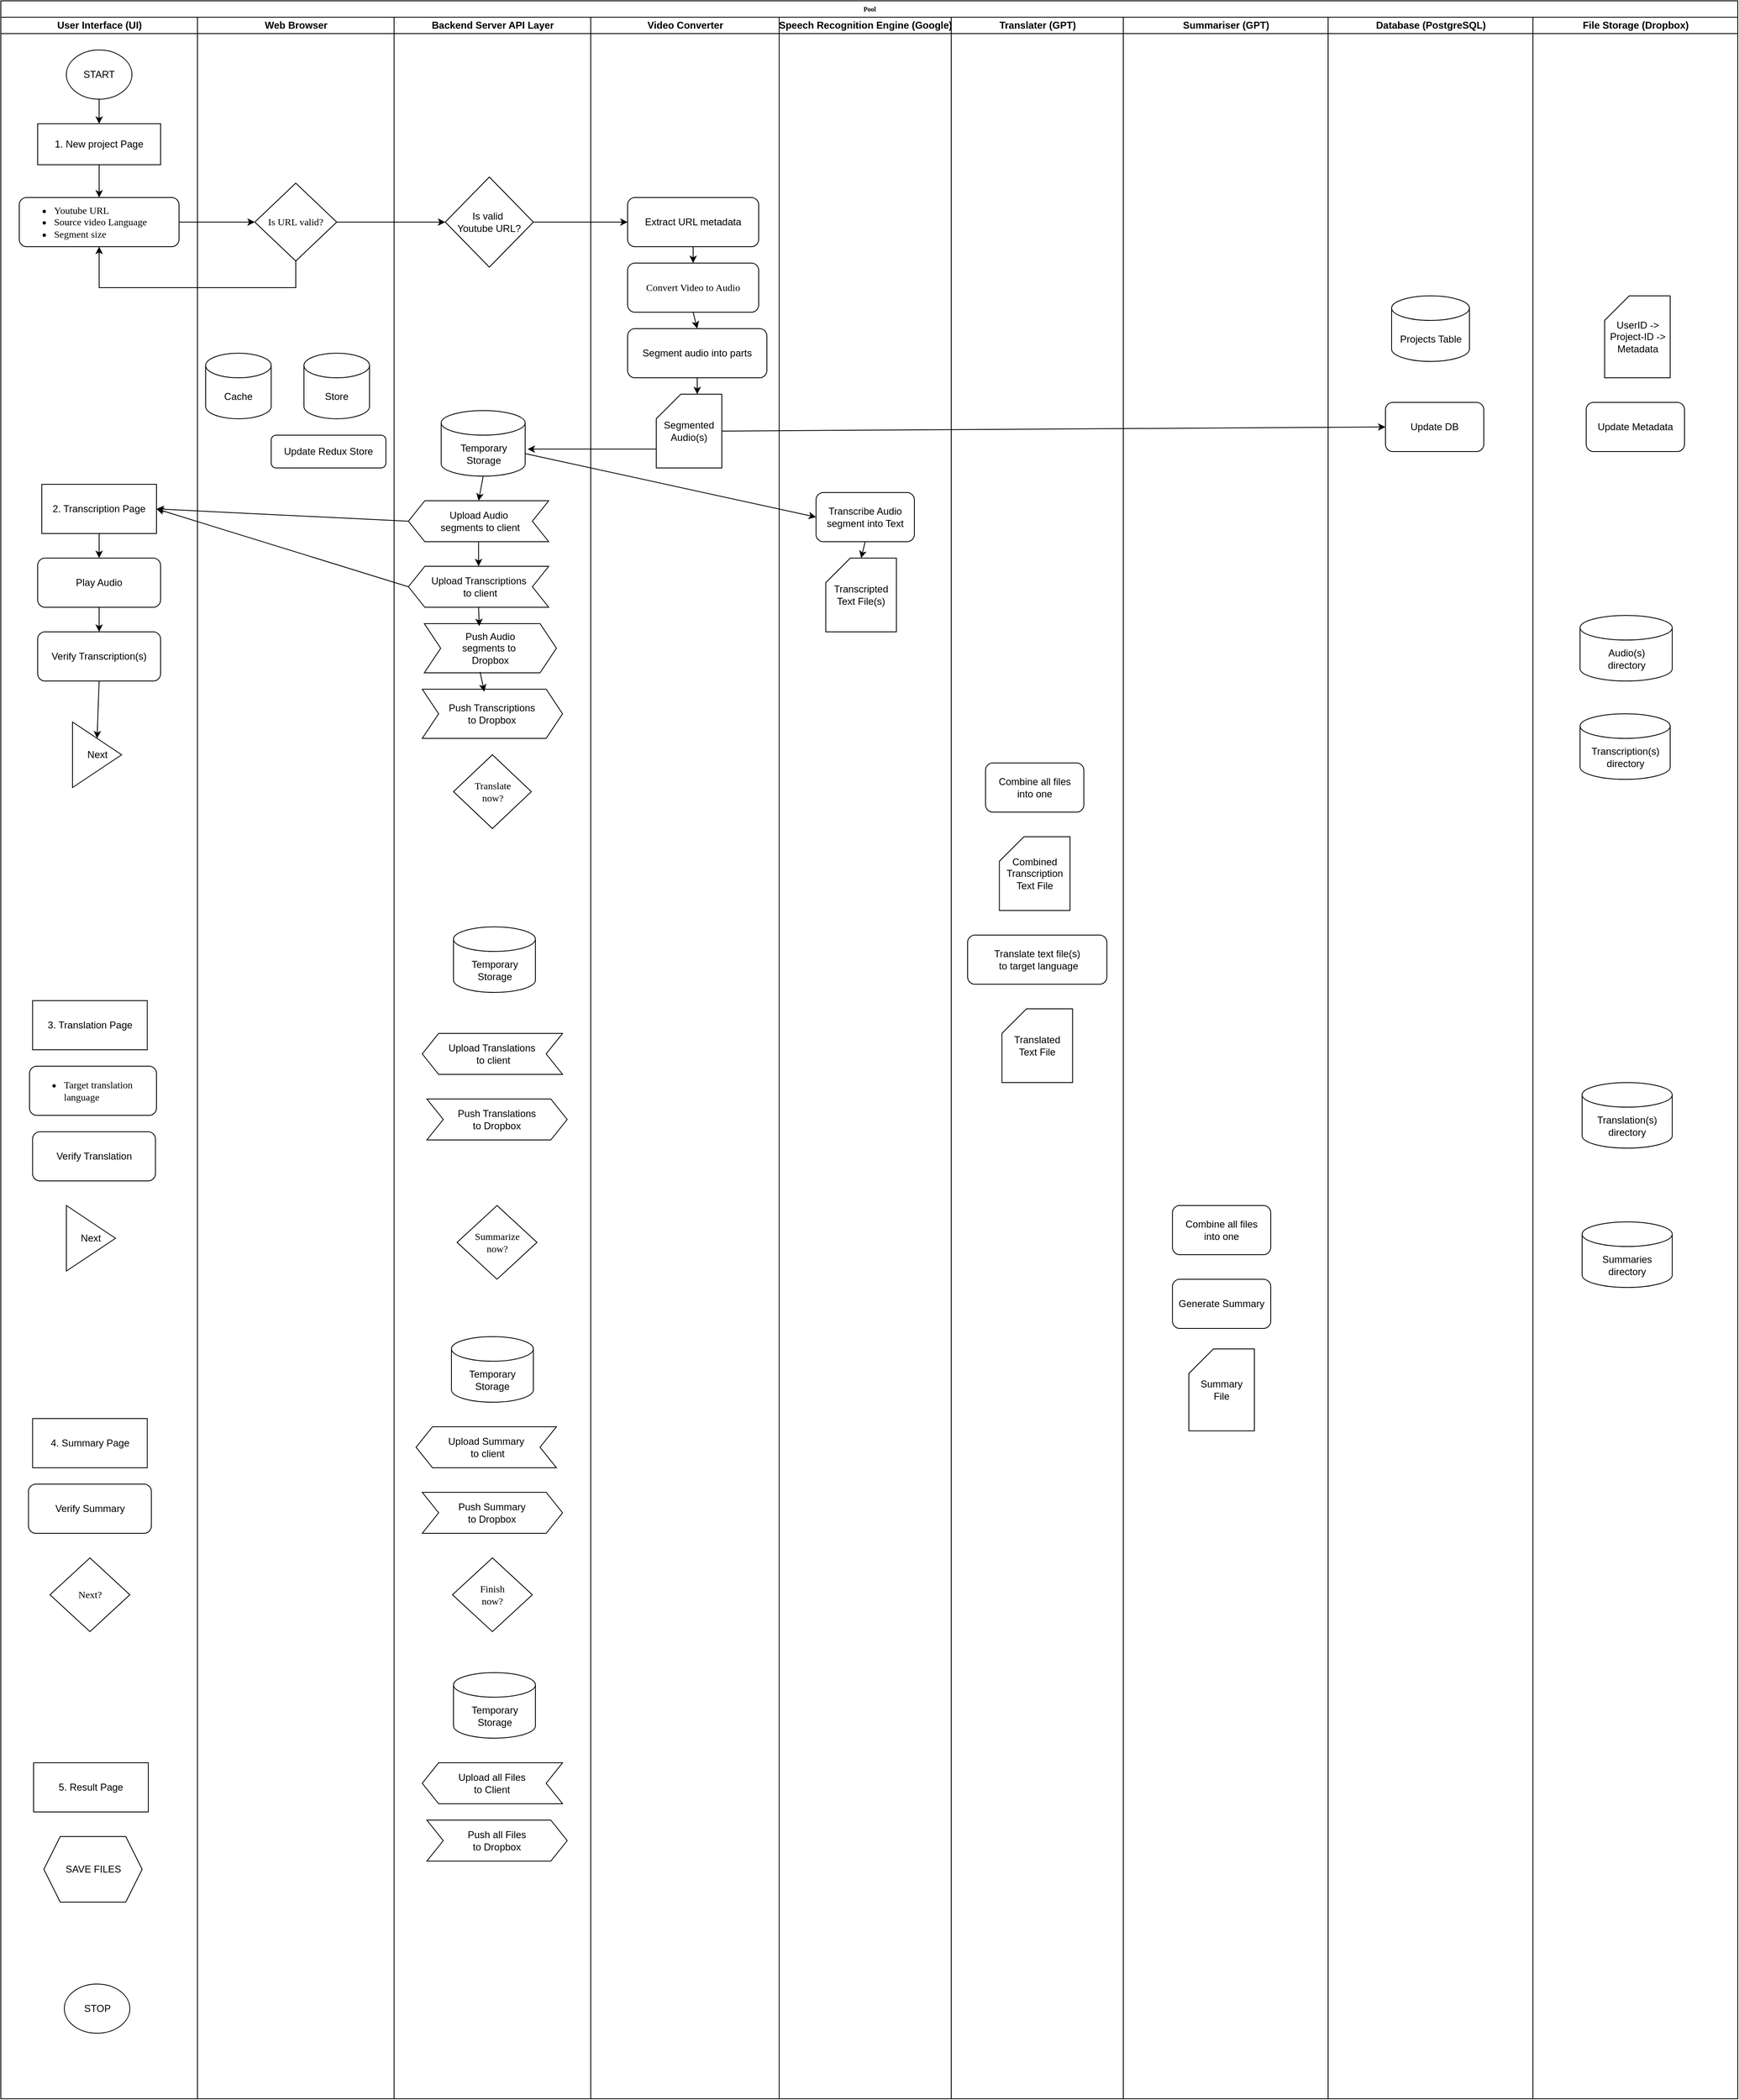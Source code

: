 <mxfile version="24.7.13">
  <diagram name="Page-1" id="74e2e168-ea6b-b213-b513-2b3c1d86103e">
    <mxGraphModel dx="1426" dy="827" grid="1" gridSize="10" guides="1" tooltips="1" connect="1" arrows="1" fold="1" page="1" pageScale="1" pageWidth="1100" pageHeight="850" background="none" math="0" shadow="0">
      <root>
        <mxCell id="0" />
        <mxCell id="1" parent="0" />
        <mxCell id="77e6c97f196da883-1" value="Pool" style="swimlane;html=1;childLayout=stackLayout;startSize=20;rounded=0;shadow=0;labelBackgroundColor=none;strokeWidth=1;fontFamily=Verdana;fontSize=8;align=center;" parent="1" vertex="1">
          <mxGeometry x="80" y="40" width="2120" height="2560" as="geometry" />
        </mxCell>
        <mxCell id="77e6c97f196da883-2" value="User Interface (UI)" style="swimlane;html=1;startSize=20;horizontal=1;" parent="77e6c97f196da883-1" vertex="1">
          <mxGeometry y="20" width="240" height="2540" as="geometry" />
        </mxCell>
        <mxCell id="77e6c97f196da883-8" value="&lt;span style=&quot;font-size: 12px;&quot;&gt;&lt;ul&gt;&lt;li&gt;Youtube URL&lt;br&gt;&lt;/li&gt;&lt;li&gt;Source video Language&lt;br&gt;&lt;/li&gt;&lt;li&gt;Segment size&lt;br&gt;&lt;/li&gt;&lt;/ul&gt;&lt;/span&gt;" style="rounded=1;whiteSpace=wrap;html=1;shadow=0;labelBackgroundColor=none;strokeWidth=1;fontFamily=Verdana;fontSize=14;align=left;" parent="77e6c97f196da883-2" vertex="1">
          <mxGeometry x="22.5" y="220" width="195" height="60" as="geometry" />
        </mxCell>
        <mxCell id="au-5CJNhv95WWCOJURfa-34" style="edgeStyle=orthogonalEdgeStyle;rounded=0;orthogonalLoop=1;jettySize=auto;html=1;entryX=0.5;entryY=0;entryDx=0;entryDy=0;" edge="1" parent="77e6c97f196da883-2" source="6zJ1nxUpefK5X0n5hMDf-39" target="6zJ1nxUpefK5X0n5hMDf-42">
          <mxGeometry relative="1" as="geometry" />
        </mxCell>
        <mxCell id="6zJ1nxUpefK5X0n5hMDf-39" value="START" style="ellipse;whiteSpace=wrap;html=1;" parent="77e6c97f196da883-2" vertex="1">
          <mxGeometry x="80" y="40" width="80" height="60" as="geometry" />
        </mxCell>
        <mxCell id="au-5CJNhv95WWCOJURfa-35" style="edgeStyle=orthogonalEdgeStyle;rounded=0;orthogonalLoop=1;jettySize=auto;html=1;entryX=0.5;entryY=0;entryDx=0;entryDy=0;" edge="1" parent="77e6c97f196da883-2" source="6zJ1nxUpefK5X0n5hMDf-42" target="77e6c97f196da883-8">
          <mxGeometry relative="1" as="geometry" />
        </mxCell>
        <mxCell id="6zJ1nxUpefK5X0n5hMDf-42" value="1. New project Page" style="rounded=0;whiteSpace=wrap;html=1;" parent="77e6c97f196da883-2" vertex="1">
          <mxGeometry x="45" y="130" width="150" height="50" as="geometry" />
        </mxCell>
        <mxCell id="6zJ1nxUpefK5X0n5hMDf-53" value="2. Transcription Page" style="rounded=0;whiteSpace=wrap;html=1;" parent="77e6c97f196da883-2" vertex="1">
          <mxGeometry x="50" y="570" width="140" height="60" as="geometry" />
        </mxCell>
        <mxCell id="6zJ1nxUpefK5X0n5hMDf-54" value="Verify Transcription(s)" style="rounded=1;whiteSpace=wrap;html=1;" parent="77e6c97f196da883-2" vertex="1">
          <mxGeometry x="45" y="750" width="150" height="60" as="geometry" />
        </mxCell>
        <mxCell id="6zJ1nxUpefK5X0n5hMDf-55" value="Play Audio" style="rounded=1;whiteSpace=wrap;html=1;" parent="77e6c97f196da883-2" vertex="1">
          <mxGeometry x="45" y="660" width="150" height="60" as="geometry" />
        </mxCell>
        <mxCell id="6zJ1nxUpefK5X0n5hMDf-56" value="3. Translation Page" style="rounded=0;whiteSpace=wrap;html=1;" parent="77e6c97f196da883-2" vertex="1">
          <mxGeometry x="38.75" y="1200" width="140" height="60" as="geometry" />
        </mxCell>
        <mxCell id="6zJ1nxUpefK5X0n5hMDf-60" value="&lt;span style=&quot;font-size: 12px;&quot;&gt;&lt;ul&gt;&lt;li&gt;Target translation language&lt;/li&gt;&lt;/ul&gt;&lt;/span&gt;" style="rounded=1;whiteSpace=wrap;html=1;shadow=0;labelBackgroundColor=none;strokeWidth=1;fontFamily=Verdana;fontSize=14;align=left;" parent="77e6c97f196da883-2" vertex="1">
          <mxGeometry x="35" y="1280" width="155" height="60" as="geometry" />
        </mxCell>
        <mxCell id="6zJ1nxUpefK5X0n5hMDf-59" value="Verify Translation" style="rounded=1;whiteSpace=wrap;html=1;" parent="77e6c97f196da883-2" vertex="1">
          <mxGeometry x="38.75" y="1360" width="150" height="60" as="geometry" />
        </mxCell>
        <mxCell id="6zJ1nxUpefK5X0n5hMDf-63" value="4. Summary Page" style="rounded=0;whiteSpace=wrap;html=1;" parent="77e6c97f196da883-2" vertex="1">
          <mxGeometry x="38.75" y="1710" width="140" height="60" as="geometry" />
        </mxCell>
        <mxCell id="6zJ1nxUpefK5X0n5hMDf-64" value="Verify Summary" style="rounded=1;whiteSpace=wrap;html=1;" parent="77e6c97f196da883-2" vertex="1">
          <mxGeometry x="33.75" y="1790" width="150" height="60" as="geometry" />
        </mxCell>
        <mxCell id="6zJ1nxUpefK5X0n5hMDf-65" value="Next?" style="rhombus;whiteSpace=wrap;html=1;rounded=0;shadow=0;labelBackgroundColor=none;strokeWidth=1;fontFamily=Verdana;fontSize=12;align=center;" parent="77e6c97f196da883-2" vertex="1">
          <mxGeometry x="60" y="1880" width="97.5" height="90" as="geometry" />
        </mxCell>
        <mxCell id="6zJ1nxUpefK5X0n5hMDf-66" value="5. Result Page" style="rounded=0;whiteSpace=wrap;html=1;" parent="77e6c97f196da883-2" vertex="1">
          <mxGeometry x="40" y="2130" width="140" height="60" as="geometry" />
        </mxCell>
        <mxCell id="6zJ1nxUpefK5X0n5hMDf-68" value="STOP" style="ellipse;whiteSpace=wrap;html=1;" parent="77e6c97f196da883-2" vertex="1">
          <mxGeometry x="77.5" y="2400" width="80" height="60" as="geometry" />
        </mxCell>
        <mxCell id="au-5CJNhv95WWCOJURfa-1" value="Next" style="triangle;whiteSpace=wrap;html=1;" vertex="1" parent="77e6c97f196da883-2">
          <mxGeometry x="87.5" y="860" width="60" height="80" as="geometry" />
        </mxCell>
        <mxCell id="au-5CJNhv95WWCOJURfa-3" value="Next" style="triangle;whiteSpace=wrap;html=1;" vertex="1" parent="77e6c97f196da883-2">
          <mxGeometry x="80" y="1450" width="60" height="80" as="geometry" />
        </mxCell>
        <mxCell id="au-5CJNhv95WWCOJURfa-29" value="SAVE FILES" style="shape=hexagon;perimeter=hexagonPerimeter2;whiteSpace=wrap;html=1;fixedSize=1;" vertex="1" parent="77e6c97f196da883-2">
          <mxGeometry x="52.5" y="2220" width="120" height="80" as="geometry" />
        </mxCell>
        <mxCell id="au-5CJNhv95WWCOJURfa-60" value="" style="endArrow=classic;html=1;rounded=0;exitX=0.5;exitY=1;exitDx=0;exitDy=0;entryX=0.5;entryY=0;entryDx=0;entryDy=0;" edge="1" parent="77e6c97f196da883-2" source="6zJ1nxUpefK5X0n5hMDf-53" target="6zJ1nxUpefK5X0n5hMDf-55">
          <mxGeometry width="50" height="50" relative="1" as="geometry">
            <mxPoint x="630" y="910" as="sourcePoint" />
            <mxPoint x="680" y="860" as="targetPoint" />
          </mxGeometry>
        </mxCell>
        <mxCell id="au-5CJNhv95WWCOJURfa-61" value="" style="endArrow=classic;html=1;rounded=0;exitX=0.5;exitY=1;exitDx=0;exitDy=0;entryX=0.5;entryY=0;entryDx=0;entryDy=0;" edge="1" parent="77e6c97f196da883-2" source="6zJ1nxUpefK5X0n5hMDf-55" target="6zJ1nxUpefK5X0n5hMDf-54">
          <mxGeometry width="50" height="50" relative="1" as="geometry">
            <mxPoint x="630" y="910" as="sourcePoint" />
            <mxPoint x="680" y="860" as="targetPoint" />
          </mxGeometry>
        </mxCell>
        <mxCell id="au-5CJNhv95WWCOJURfa-62" value="" style="endArrow=classic;html=1;rounded=0;exitX=0.5;exitY=1;exitDx=0;exitDy=0;entryX=0.5;entryY=0;entryDx=0;entryDy=0;" edge="1" parent="77e6c97f196da883-2" source="6zJ1nxUpefK5X0n5hMDf-54" target="au-5CJNhv95WWCOJURfa-1">
          <mxGeometry width="50" height="50" relative="1" as="geometry">
            <mxPoint x="630" y="910" as="sourcePoint" />
            <mxPoint x="680" y="860" as="targetPoint" />
          </mxGeometry>
        </mxCell>
        <mxCell id="6zJ1nxUpefK5X0n5hMDf-44" value="Web Browser" style="swimlane;html=1;startSize=20;horizontal=1;" parent="77e6c97f196da883-1" vertex="1">
          <mxGeometry x="240" y="20" width="240" height="2540" as="geometry" />
        </mxCell>
        <mxCell id="6zJ1nxUpefK5X0n5hMDf-50" value="Store" style="shape=cylinder3;whiteSpace=wrap;html=1;boundedLbl=1;backgroundOutline=1;size=15;" parent="6zJ1nxUpefK5X0n5hMDf-44" vertex="1">
          <mxGeometry x="130" y="410" width="80" height="80" as="geometry" />
        </mxCell>
        <mxCell id="6zJ1nxUpefK5X0n5hMDf-49" value="Cache" style="shape=cylinder3;whiteSpace=wrap;html=1;boundedLbl=1;backgroundOutline=1;size=15;" parent="6zJ1nxUpefK5X0n5hMDf-44" vertex="1">
          <mxGeometry x="10" y="410" width="80" height="80" as="geometry" />
        </mxCell>
        <mxCell id="6zJ1nxUpefK5X0n5hMDf-11" value="Is URL valid?" style="rhombus;whiteSpace=wrap;html=1;rounded=0;shadow=0;labelBackgroundColor=none;strokeWidth=1;fontFamily=Verdana;fontSize=12;align=center;" parent="6zJ1nxUpefK5X0n5hMDf-44" vertex="1">
          <mxGeometry x="70" y="202.5" width="100" height="95" as="geometry" />
        </mxCell>
        <mxCell id="au-5CJNhv95WWCOJURfa-20" value="Update Redux Store" style="rounded=1;whiteSpace=wrap;html=1;" vertex="1" parent="6zJ1nxUpefK5X0n5hMDf-44">
          <mxGeometry x="90" y="510" width="140" height="40" as="geometry" />
        </mxCell>
        <mxCell id="6zJ1nxUpefK5X0n5hMDf-61" value="Backend Server API Layer" style="swimlane;html=1;startSize=20;horizontal=1;" parent="77e6c97f196da883-1" vertex="1">
          <mxGeometry x="480" y="20" width="240" height="2540" as="geometry" />
        </mxCell>
        <mxCell id="6zJ1nxUpefK5X0n5hMDf-23" value="Translate&lt;div&gt;now?&lt;/div&gt;" style="rhombus;whiteSpace=wrap;html=1;rounded=0;shadow=0;labelBackgroundColor=none;strokeWidth=1;fontFamily=Verdana;fontSize=12;align=center;" parent="6zJ1nxUpefK5X0n5hMDf-61" vertex="1">
          <mxGeometry x="72.5" y="900" width="95" height="90" as="geometry" />
        </mxCell>
        <mxCell id="6zJ1nxUpefK5X0n5hMDf-24" value="Summarize&lt;div&gt;now?&lt;/div&gt;" style="rhombus;whiteSpace=wrap;html=1;rounded=0;shadow=0;labelBackgroundColor=none;strokeWidth=1;fontFamily=Verdana;fontSize=12;align=center;" parent="6zJ1nxUpefK5X0n5hMDf-61" vertex="1">
          <mxGeometry x="76.88" y="1450" width="97.5" height="90" as="geometry" />
        </mxCell>
        <mxCell id="6zJ1nxUpefK5X0n5hMDf-25" value="Finish&lt;div&gt;now?&lt;/div&gt;" style="rhombus;whiteSpace=wrap;html=1;rounded=0;shadow=0;labelBackgroundColor=none;strokeWidth=1;fontFamily=Verdana;fontSize=12;align=center;" parent="6zJ1nxUpefK5X0n5hMDf-61" vertex="1">
          <mxGeometry x="71.25" y="1880" width="97.5" height="90" as="geometry" />
        </mxCell>
        <mxCell id="au-5CJNhv95WWCOJURfa-2" value="Upload Audio&lt;div&gt;&amp;nbsp;segments to client&lt;/div&gt;" style="shape=step;perimeter=stepPerimeter;whiteSpace=wrap;html=1;fixedSize=1;direction=west;" vertex="1" parent="6zJ1nxUpefK5X0n5hMDf-61">
          <mxGeometry x="17.5" y="590" width="171.25" height="50" as="geometry" />
        </mxCell>
        <mxCell id="au-5CJNhv95WWCOJURfa-5" value="Upload Transcriptions&lt;div&gt;&amp;nbsp;to client&lt;/div&gt;" style="shape=step;perimeter=stepPerimeter;whiteSpace=wrap;html=1;fixedSize=1;direction=west;" vertex="1" parent="6zJ1nxUpefK5X0n5hMDf-61">
          <mxGeometry x="17.5" y="670" width="171.25" height="50" as="geometry" />
        </mxCell>
        <mxCell id="au-5CJNhv95WWCOJURfa-6" value="Is valid&amp;nbsp;&lt;div&gt;Youtube URL?&lt;/div&gt;" style="rhombus;whiteSpace=wrap;html=1;" vertex="1" parent="6zJ1nxUpefK5X0n5hMDf-61">
          <mxGeometry x="62.49" y="195" width="107.51" height="110" as="geometry" />
        </mxCell>
        <mxCell id="au-5CJNhv95WWCOJURfa-7" value="Temporary&lt;div&gt;Storage&lt;/div&gt;" style="shape=cylinder3;whiteSpace=wrap;html=1;boundedLbl=1;backgroundOutline=1;size=15;" vertex="1" parent="6zJ1nxUpefK5X0n5hMDf-61">
          <mxGeometry x="57.5" y="480" width="102.5" height="80" as="geometry" />
        </mxCell>
        <mxCell id="au-5CJNhv95WWCOJURfa-9" value="Push Audio&lt;div&gt;segments to&amp;nbsp;&lt;/div&gt;&lt;div&gt;Dropbox&lt;/div&gt;" style="shape=step;perimeter=stepPerimeter;whiteSpace=wrap;html=1;fixedSize=1;" vertex="1" parent="6zJ1nxUpefK5X0n5hMDf-61">
          <mxGeometry x="36.88" y="740" width="161.25" height="60" as="geometry" />
        </mxCell>
        <mxCell id="au-5CJNhv95WWCOJURfa-10" value="Push Transcriptions&lt;div&gt;to Dropbox&lt;/div&gt;" style="shape=step;perimeter=stepPerimeter;whiteSpace=wrap;html=1;fixedSize=1;" vertex="1" parent="6zJ1nxUpefK5X0n5hMDf-61">
          <mxGeometry x="34.38" y="820" width="171.25" height="60" as="geometry" />
        </mxCell>
        <mxCell id="au-5CJNhv95WWCOJURfa-19" value="Temporary&lt;div&gt;Storage&lt;/div&gt;" style="shape=cylinder3;whiteSpace=wrap;html=1;boundedLbl=1;backgroundOutline=1;size=15;" vertex="1" parent="6zJ1nxUpefK5X0n5hMDf-61">
          <mxGeometry x="72.5" y="1110" width="99.99" height="80" as="geometry" />
        </mxCell>
        <mxCell id="au-5CJNhv95WWCOJURfa-21" value="Upload Translations&lt;div&gt;&amp;nbsp;to client&lt;/div&gt;" style="shape=step;perimeter=stepPerimeter;whiteSpace=wrap;html=1;fixedSize=1;direction=west;" vertex="1" parent="6zJ1nxUpefK5X0n5hMDf-61">
          <mxGeometry x="34.37" y="1240" width="171.25" height="50" as="geometry" />
        </mxCell>
        <mxCell id="au-5CJNhv95WWCOJURfa-22" value="Push Translations&lt;div&gt;to Dropbox&lt;/div&gt;" style="shape=step;perimeter=stepPerimeter;whiteSpace=wrap;html=1;fixedSize=1;" vertex="1" parent="6zJ1nxUpefK5X0n5hMDf-61">
          <mxGeometry x="40" y="1320" width="171.25" height="50" as="geometry" />
        </mxCell>
        <mxCell id="au-5CJNhv95WWCOJURfa-23" value="Upload Summary&lt;div&gt;&amp;nbsp;to client&lt;/div&gt;" style="shape=step;perimeter=stepPerimeter;whiteSpace=wrap;html=1;fixedSize=1;direction=west;" vertex="1" parent="6zJ1nxUpefK5X0n5hMDf-61">
          <mxGeometry x="26.88" y="1720" width="171.25" height="50" as="geometry" />
        </mxCell>
        <mxCell id="au-5CJNhv95WWCOJURfa-24" value="Push Summary&lt;div&gt;to Dropbox&lt;/div&gt;" style="shape=step;perimeter=stepPerimeter;whiteSpace=wrap;html=1;fixedSize=1;" vertex="1" parent="6zJ1nxUpefK5X0n5hMDf-61">
          <mxGeometry x="34.37" y="1800" width="171.25" height="50" as="geometry" />
        </mxCell>
        <mxCell id="au-5CJNhv95WWCOJURfa-25" value="Temporary&lt;div&gt;Storage&lt;/div&gt;" style="shape=cylinder3;whiteSpace=wrap;html=1;boundedLbl=1;backgroundOutline=1;size=15;" vertex="1" parent="6zJ1nxUpefK5X0n5hMDf-61">
          <mxGeometry x="70.01" y="1610" width="99.99" height="80" as="geometry" />
        </mxCell>
        <mxCell id="au-5CJNhv95WWCOJURfa-26" value="Temporary&lt;div&gt;Storage&lt;/div&gt;" style="shape=cylinder3;whiteSpace=wrap;html=1;boundedLbl=1;backgroundOutline=1;size=15;" vertex="1" parent="6zJ1nxUpefK5X0n5hMDf-61">
          <mxGeometry x="72.5" y="2020" width="99.99" height="80" as="geometry" />
        </mxCell>
        <mxCell id="au-5CJNhv95WWCOJURfa-27" value="Upload all Files&lt;div&gt;to Client&lt;/div&gt;" style="shape=step;perimeter=stepPerimeter;whiteSpace=wrap;html=1;fixedSize=1;direction=west;" vertex="1" parent="6zJ1nxUpefK5X0n5hMDf-61">
          <mxGeometry x="34.37" y="2130" width="171.25" height="50" as="geometry" />
        </mxCell>
        <mxCell id="au-5CJNhv95WWCOJURfa-28" value="Push all Files&lt;div&gt;to Dropbox&lt;/div&gt;" style="shape=step;perimeter=stepPerimeter;whiteSpace=wrap;html=1;fixedSize=1;" vertex="1" parent="6zJ1nxUpefK5X0n5hMDf-61">
          <mxGeometry x="40.01" y="2200" width="171.25" height="50" as="geometry" />
        </mxCell>
        <mxCell id="au-5CJNhv95WWCOJURfa-56" value="" style="endArrow=classic;html=1;rounded=0;entryX=0.5;entryY=1;entryDx=0;entryDy=0;exitX=0.5;exitY=1;exitDx=0;exitDy=0;exitPerimeter=0;" edge="1" parent="6zJ1nxUpefK5X0n5hMDf-61" source="au-5CJNhv95WWCOJURfa-7" target="au-5CJNhv95WWCOJURfa-2">
          <mxGeometry width="50" height="50" relative="1" as="geometry">
            <mxPoint x="150" y="660" as="sourcePoint" />
            <mxPoint x="200" y="610" as="targetPoint" />
          </mxGeometry>
        </mxCell>
        <mxCell id="au-5CJNhv95WWCOJURfa-57" value="" style="endArrow=classic;html=1;rounded=0;exitX=0.5;exitY=0;exitDx=0;exitDy=0;entryX=0.5;entryY=1;entryDx=0;entryDy=0;" edge="1" parent="6zJ1nxUpefK5X0n5hMDf-61" source="au-5CJNhv95WWCOJURfa-2" target="au-5CJNhv95WWCOJURfa-5">
          <mxGeometry width="50" height="50" relative="1" as="geometry">
            <mxPoint x="150" y="820" as="sourcePoint" />
            <mxPoint x="200" y="770" as="targetPoint" />
          </mxGeometry>
        </mxCell>
        <mxCell id="au-5CJNhv95WWCOJURfa-58" value="" style="endArrow=classic;html=1;rounded=0;exitX=0.5;exitY=0;exitDx=0;exitDy=0;entryX=0.416;entryY=0.05;entryDx=0;entryDy=0;entryPerimeter=0;" edge="1" parent="6zJ1nxUpefK5X0n5hMDf-61" source="au-5CJNhv95WWCOJURfa-5" target="au-5CJNhv95WWCOJURfa-9">
          <mxGeometry width="50" height="50" relative="1" as="geometry">
            <mxPoint x="150" y="820" as="sourcePoint" />
            <mxPoint x="200" y="770" as="targetPoint" />
          </mxGeometry>
        </mxCell>
        <mxCell id="au-5CJNhv95WWCOJURfa-59" value="" style="endArrow=classic;html=1;rounded=0;exitX=0.422;exitY=0.983;exitDx=0;exitDy=0;exitPerimeter=0;entryX=0.442;entryY=0.05;entryDx=0;entryDy=0;entryPerimeter=0;" edge="1" parent="6zJ1nxUpefK5X0n5hMDf-61" source="au-5CJNhv95WWCOJURfa-9" target="au-5CJNhv95WWCOJURfa-10">
          <mxGeometry width="50" height="50" relative="1" as="geometry">
            <mxPoint x="150" y="930" as="sourcePoint" />
            <mxPoint x="200" y="880" as="targetPoint" />
          </mxGeometry>
        </mxCell>
        <mxCell id="77e6c97f196da883-4" value="Video Converter" style="swimlane;html=1;startSize=20;" parent="77e6c97f196da883-1" vertex="1">
          <mxGeometry x="720" y="20" width="230" height="2540" as="geometry" />
        </mxCell>
        <mxCell id="77e6c97f196da883-12" value="Convert Video to Audio" style="rounded=1;whiteSpace=wrap;html=1;shadow=0;labelBackgroundColor=none;strokeWidth=1;fontFamily=Verdana;fontSize=12;align=center;" parent="77e6c97f196da883-4" vertex="1">
          <mxGeometry x="45" y="300" width="160" height="60" as="geometry" />
        </mxCell>
        <mxCell id="6zJ1nxUpefK5X0n5hMDf-18" value="Extract URL metadata" style="rounded=1;whiteSpace=wrap;html=1;" parent="77e6c97f196da883-4" vertex="1">
          <mxGeometry x="45" y="220" width="160" height="60" as="geometry" />
        </mxCell>
        <mxCell id="6zJ1nxUpefK5X0n5hMDf-19" value="Segment audio into parts" style="rounded=1;whiteSpace=wrap;html=1;" parent="77e6c97f196da883-4" vertex="1">
          <mxGeometry x="45" y="380" width="170" height="60" as="geometry" />
        </mxCell>
        <mxCell id="6zJ1nxUpefK5X0n5hMDf-26" value="Segmented&lt;div&gt;Audio(s)&lt;/div&gt;" style="shape=card;whiteSpace=wrap;html=1;" parent="77e6c97f196da883-4" vertex="1">
          <mxGeometry x="80" y="460" width="80" height="90" as="geometry" />
        </mxCell>
        <mxCell id="au-5CJNhv95WWCOJURfa-50" value="" style="endArrow=classic;html=1;rounded=0;exitX=0.5;exitY=1;exitDx=0;exitDy=0;entryX=0.5;entryY=0;entryDx=0;entryDy=0;" edge="1" parent="77e6c97f196da883-4" source="6zJ1nxUpefK5X0n5hMDf-18" target="77e6c97f196da883-12">
          <mxGeometry width="50" height="50" relative="1" as="geometry">
            <mxPoint x="-90" y="340" as="sourcePoint" />
            <mxPoint x="-40" y="290" as="targetPoint" />
          </mxGeometry>
        </mxCell>
        <mxCell id="au-5CJNhv95WWCOJURfa-51" value="" style="endArrow=classic;html=1;rounded=0;exitX=0.5;exitY=1;exitDx=0;exitDy=0;entryX=0.5;entryY=0;entryDx=0;entryDy=0;" edge="1" parent="77e6c97f196da883-4" source="77e6c97f196da883-12" target="6zJ1nxUpefK5X0n5hMDf-19">
          <mxGeometry width="50" height="50" relative="1" as="geometry">
            <mxPoint x="-90" y="340" as="sourcePoint" />
            <mxPoint x="-40" y="290" as="targetPoint" />
          </mxGeometry>
        </mxCell>
        <mxCell id="au-5CJNhv95WWCOJURfa-52" value="" style="endArrow=classic;html=1;rounded=0;exitX=0.5;exitY=1;exitDx=0;exitDy=0;entryX=0;entryY=0;entryDx=50;entryDy=0;entryPerimeter=0;" edge="1" parent="77e6c97f196da883-4" source="6zJ1nxUpefK5X0n5hMDf-19" target="6zJ1nxUpefK5X0n5hMDf-26">
          <mxGeometry width="50" height="50" relative="1" as="geometry">
            <mxPoint x="-90" y="400" as="sourcePoint" />
            <mxPoint x="-40" y="350" as="targetPoint" />
          </mxGeometry>
        </mxCell>
        <mxCell id="77e6c97f196da883-5" value="Speech Recognition Engine (Google)" style="swimlane;html=1;startSize=20;" parent="77e6c97f196da883-1" vertex="1">
          <mxGeometry x="950" y="20" width="210" height="2540" as="geometry" />
        </mxCell>
        <mxCell id="6zJ1nxUpefK5X0n5hMDf-20" value="Transcribe Audio segment into Text" style="rounded=1;whiteSpace=wrap;html=1;" parent="77e6c97f196da883-5" vertex="1">
          <mxGeometry x="45" y="580" width="120" height="60" as="geometry" />
        </mxCell>
        <mxCell id="6zJ1nxUpefK5X0n5hMDf-27" value="Transcripted&lt;div&gt;Text File(s)&lt;/div&gt;" style="shape=card;whiteSpace=wrap;html=1;" parent="77e6c97f196da883-5" vertex="1">
          <mxGeometry x="56.87" y="660" width="86.25" height="90" as="geometry" />
        </mxCell>
        <mxCell id="au-5CJNhv95WWCOJURfa-66" value="" style="endArrow=classic;html=1;rounded=0;exitX=0.5;exitY=1;exitDx=0;exitDy=0;entryX=0.5;entryY=0;entryDx=0;entryDy=0;entryPerimeter=0;" edge="1" parent="77e6c97f196da883-5" source="6zJ1nxUpefK5X0n5hMDf-20" target="6zJ1nxUpefK5X0n5hMDf-27">
          <mxGeometry width="50" height="50" relative="1" as="geometry">
            <mxPoint y="710" as="sourcePoint" />
            <mxPoint x="50" y="660" as="targetPoint" />
          </mxGeometry>
        </mxCell>
        <mxCell id="77e6c97f196da883-6" value="Translater (GPT)" style="swimlane;html=1;startSize=20;" parent="77e6c97f196da883-1" vertex="1">
          <mxGeometry x="1160" y="20" width="210" height="2540" as="geometry" />
        </mxCell>
        <mxCell id="6zJ1nxUpefK5X0n5hMDf-28" value="Translate text file(s)&lt;div&gt;&amp;nbsp;to target language&lt;/div&gt;" style="rounded=1;whiteSpace=wrap;html=1;" parent="77e6c97f196da883-6" vertex="1">
          <mxGeometry x="20" y="1120" width="170" height="60" as="geometry" />
        </mxCell>
        <mxCell id="6zJ1nxUpefK5X0n5hMDf-29" value="Translated&lt;div&gt;Text File&lt;/div&gt;" style="shape=card;whiteSpace=wrap;html=1;" parent="77e6c97f196da883-6" vertex="1">
          <mxGeometry x="61.88" y="1210" width="86.25" height="90" as="geometry" />
        </mxCell>
        <mxCell id="6zJ1nxUpefK5X0n5hMDf-57" value="Combine all files&lt;div&gt;into one&lt;/div&gt;" style="rounded=1;whiteSpace=wrap;html=1;" parent="77e6c97f196da883-6" vertex="1">
          <mxGeometry x="41.87" y="910" width="120" height="60" as="geometry" />
        </mxCell>
        <mxCell id="6zJ1nxUpefK5X0n5hMDf-58" value="&lt;div&gt;Combined&lt;/div&gt;&lt;div&gt;Transcription&lt;/div&gt;&lt;div&gt;Text File&lt;/div&gt;" style="shape=card;whiteSpace=wrap;html=1;" parent="77e6c97f196da883-6" vertex="1">
          <mxGeometry x="58.75" y="1000" width="86.25" height="90" as="geometry" />
        </mxCell>
        <mxCell id="77e6c97f196da883-7" value="Summariser (GPT)" style="swimlane;html=1;startSize=20;" parent="77e6c97f196da883-1" vertex="1">
          <mxGeometry x="1370" y="20" width="250" height="2540" as="geometry" />
        </mxCell>
        <mxCell id="6zJ1nxUpefK5X0n5hMDf-32" value="Combine all files&lt;div&gt;into one&lt;/div&gt;" style="rounded=1;whiteSpace=wrap;html=1;" parent="77e6c97f196da883-7" vertex="1">
          <mxGeometry x="60" y="1450" width="120" height="60" as="geometry" />
        </mxCell>
        <mxCell id="6zJ1nxUpefK5X0n5hMDf-33" value="Generate Summary" style="rounded=1;whiteSpace=wrap;html=1;" parent="77e6c97f196da883-7" vertex="1">
          <mxGeometry x="60" y="1540" width="120" height="60" as="geometry" />
        </mxCell>
        <mxCell id="6zJ1nxUpefK5X0n5hMDf-34" value="Summary&lt;div&gt;File&lt;/div&gt;" style="shape=card;whiteSpace=wrap;html=1;" parent="77e6c97f196da883-7" vertex="1">
          <mxGeometry x="80" y="1625" width="80" height="100" as="geometry" />
        </mxCell>
        <mxCell id="6zJ1nxUpefK5X0n5hMDf-51" value="Database (PostgreSQL)" style="swimlane;html=1;startSize=20;" parent="77e6c97f196da883-1" vertex="1">
          <mxGeometry x="1620" y="20" width="250" height="2540" as="geometry" />
        </mxCell>
        <mxCell id="au-5CJNhv95WWCOJURfa-11" value="Projects Table" style="shape=cylinder3;whiteSpace=wrap;html=1;boundedLbl=1;backgroundOutline=1;size=15;" vertex="1" parent="6zJ1nxUpefK5X0n5hMDf-51">
          <mxGeometry x="77.5" y="340" width="95" height="80" as="geometry" />
        </mxCell>
        <mxCell id="au-5CJNhv95WWCOJURfa-18" value="Update DB" style="rounded=1;whiteSpace=wrap;html=1;" vertex="1" parent="6zJ1nxUpefK5X0n5hMDf-51">
          <mxGeometry x="70" y="470" width="120" height="60" as="geometry" />
        </mxCell>
        <mxCell id="6zJ1nxUpefK5X0n5hMDf-52" value="File Storage (Dropbox)" style="swimlane;html=1;startSize=20;" parent="77e6c97f196da883-1" vertex="1">
          <mxGeometry x="1870" y="20" width="250" height="2540" as="geometry" />
        </mxCell>
        <mxCell id="au-5CJNhv95WWCOJURfa-12" value="Audio(s)&lt;div&gt;directory&lt;/div&gt;" style="shape=cylinder3;whiteSpace=wrap;html=1;boundedLbl=1;backgroundOutline=1;size=15;" vertex="1" parent="6zJ1nxUpefK5X0n5hMDf-52">
          <mxGeometry x="57.5" y="730" width="112.5" height="80" as="geometry" />
        </mxCell>
        <mxCell id="au-5CJNhv95WWCOJURfa-13" value="Transcription(s)&lt;div&gt;directory&lt;/div&gt;" style="shape=cylinder3;whiteSpace=wrap;html=1;boundedLbl=1;backgroundOutline=1;size=15;" vertex="1" parent="6zJ1nxUpefK5X0n5hMDf-52">
          <mxGeometry x="57.5" y="850" width="110" height="80" as="geometry" />
        </mxCell>
        <mxCell id="au-5CJNhv95WWCOJURfa-14" value="Translation(s)&lt;div&gt;directory&lt;/div&gt;" style="shape=cylinder3;whiteSpace=wrap;html=1;boundedLbl=1;backgroundOutline=1;size=15;" vertex="1" parent="6zJ1nxUpefK5X0n5hMDf-52">
          <mxGeometry x="60" y="1300" width="110" height="80" as="geometry" />
        </mxCell>
        <mxCell id="au-5CJNhv95WWCOJURfa-15" value="Summaries&lt;div&gt;directory&lt;/div&gt;" style="shape=cylinder3;whiteSpace=wrap;html=1;boundedLbl=1;backgroundOutline=1;size=15;" vertex="1" parent="6zJ1nxUpefK5X0n5hMDf-52">
          <mxGeometry x="60" y="1470" width="110" height="80" as="geometry" />
        </mxCell>
        <mxCell id="au-5CJNhv95WWCOJURfa-30" value="UserID -&amp;gt; Project-ID -&amp;gt; Metadata" style="shape=card;whiteSpace=wrap;html=1;" vertex="1" parent="6zJ1nxUpefK5X0n5hMDf-52">
          <mxGeometry x="87.5" y="340" width="80" height="100" as="geometry" />
        </mxCell>
        <mxCell id="au-5CJNhv95WWCOJURfa-31" value="Update Metadata" style="rounded=1;whiteSpace=wrap;html=1;" vertex="1" parent="6zJ1nxUpefK5X0n5hMDf-52">
          <mxGeometry x="65" y="470" width="120" height="60" as="geometry" />
        </mxCell>
        <mxCell id="au-5CJNhv95WWCOJURfa-36" value="" style="endArrow=classic;html=1;rounded=0;exitX=1;exitY=0.5;exitDx=0;exitDy=0;entryX=0;entryY=0.5;entryDx=0;entryDy=0;" edge="1" parent="77e6c97f196da883-1" source="77e6c97f196da883-8" target="6zJ1nxUpefK5X0n5hMDf-11">
          <mxGeometry width="50" height="50" relative="1" as="geometry">
            <mxPoint x="510" y="360" as="sourcePoint" />
            <mxPoint x="560" y="310" as="targetPoint" />
          </mxGeometry>
        </mxCell>
        <mxCell id="au-5CJNhv95WWCOJURfa-37" value="" style="endArrow=classic;html=1;rounded=0;exitX=1;exitY=0.5;exitDx=0;exitDy=0;entryX=0;entryY=0.5;entryDx=0;entryDy=0;" edge="1" parent="77e6c97f196da883-1" source="6zJ1nxUpefK5X0n5hMDf-11" target="au-5CJNhv95WWCOJURfa-6">
          <mxGeometry width="50" height="50" relative="1" as="geometry">
            <mxPoint x="510" y="360" as="sourcePoint" />
            <mxPoint x="560" y="310" as="targetPoint" />
          </mxGeometry>
        </mxCell>
        <mxCell id="au-5CJNhv95WWCOJURfa-44" style="edgeStyle=orthogonalEdgeStyle;rounded=0;orthogonalLoop=1;jettySize=auto;html=1;entryX=0.5;entryY=1;entryDx=0;entryDy=0;exitX=0.5;exitY=1;exitDx=0;exitDy=0;" edge="1" parent="77e6c97f196da883-1" source="6zJ1nxUpefK5X0n5hMDf-11" target="77e6c97f196da883-8">
          <mxGeometry relative="1" as="geometry">
            <Array as="points">
              <mxPoint x="360" y="350" />
              <mxPoint x="120" y="350" />
            </Array>
          </mxGeometry>
        </mxCell>
        <mxCell id="au-5CJNhv95WWCOJURfa-45" style="edgeStyle=orthogonalEdgeStyle;rounded=0;orthogonalLoop=1;jettySize=auto;html=1;entryX=0;entryY=0.5;entryDx=0;entryDy=0;" edge="1" parent="77e6c97f196da883-1" source="au-5CJNhv95WWCOJURfa-6" target="6zJ1nxUpefK5X0n5hMDf-18">
          <mxGeometry relative="1" as="geometry" />
        </mxCell>
        <mxCell id="au-5CJNhv95WWCOJURfa-53" style="edgeStyle=orthogonalEdgeStyle;rounded=0;orthogonalLoop=1;jettySize=auto;html=1;entryX=1.029;entryY=0.588;entryDx=0;entryDy=0;entryPerimeter=0;" edge="1" parent="77e6c97f196da883-1" source="6zJ1nxUpefK5X0n5hMDf-26" target="au-5CJNhv95WWCOJURfa-7">
          <mxGeometry relative="1" as="geometry">
            <Array as="points">
              <mxPoint x="770" y="547" />
              <mxPoint x="770" y="547" />
            </Array>
          </mxGeometry>
        </mxCell>
        <mxCell id="au-5CJNhv95WWCOJURfa-54" value="" style="endArrow=classic;html=1;rounded=0;exitX=1;exitY=0.5;exitDx=0;exitDy=0;entryX=1;entryY=0.5;entryDx=0;entryDy=0;" edge="1" parent="77e6c97f196da883-1" source="au-5CJNhv95WWCOJURfa-2" target="6zJ1nxUpefK5X0n5hMDf-53">
          <mxGeometry width="50" height="50" relative="1" as="geometry">
            <mxPoint x="630" y="550" as="sourcePoint" />
            <mxPoint x="680" y="500" as="targetPoint" />
          </mxGeometry>
        </mxCell>
        <mxCell id="au-5CJNhv95WWCOJURfa-55" value="" style="endArrow=classic;html=1;rounded=0;exitX=1;exitY=0.5;exitDx=0;exitDy=0;entryX=1;entryY=0.5;entryDx=0;entryDy=0;" edge="1" parent="77e6c97f196da883-1" source="au-5CJNhv95WWCOJURfa-5" target="6zJ1nxUpefK5X0n5hMDf-53">
          <mxGeometry width="50" height="50" relative="1" as="geometry">
            <mxPoint x="630" y="560" as="sourcePoint" />
            <mxPoint x="680" y="510" as="targetPoint" />
          </mxGeometry>
        </mxCell>
        <mxCell id="au-5CJNhv95WWCOJURfa-63" value="" style="endArrow=classic;html=1;rounded=0;exitX=1;exitY=0.5;exitDx=0;exitDy=0;exitPerimeter=0;entryX=0;entryY=0.5;entryDx=0;entryDy=0;" edge="1" parent="77e6c97f196da883-1" source="6zJ1nxUpefK5X0n5hMDf-26" target="au-5CJNhv95WWCOJURfa-18">
          <mxGeometry width="50" height="50" relative="1" as="geometry">
            <mxPoint x="1070" y="760" as="sourcePoint" />
            <mxPoint x="1120" y="710" as="targetPoint" />
          </mxGeometry>
        </mxCell>
        <mxCell id="au-5CJNhv95WWCOJURfa-65" value="" style="endArrow=classic;html=1;rounded=0;exitX=1;exitY=0;exitDx=0;exitDy=52.5;exitPerimeter=0;entryX=0;entryY=0.5;entryDx=0;entryDy=0;" edge="1" parent="77e6c97f196da883-1" source="au-5CJNhv95WWCOJURfa-7" target="6zJ1nxUpefK5X0n5hMDf-20">
          <mxGeometry width="50" height="50" relative="1" as="geometry">
            <mxPoint x="830" y="660" as="sourcePoint" />
            <mxPoint x="880" y="610" as="targetPoint" />
          </mxGeometry>
        </mxCell>
      </root>
    </mxGraphModel>
  </diagram>
</mxfile>

